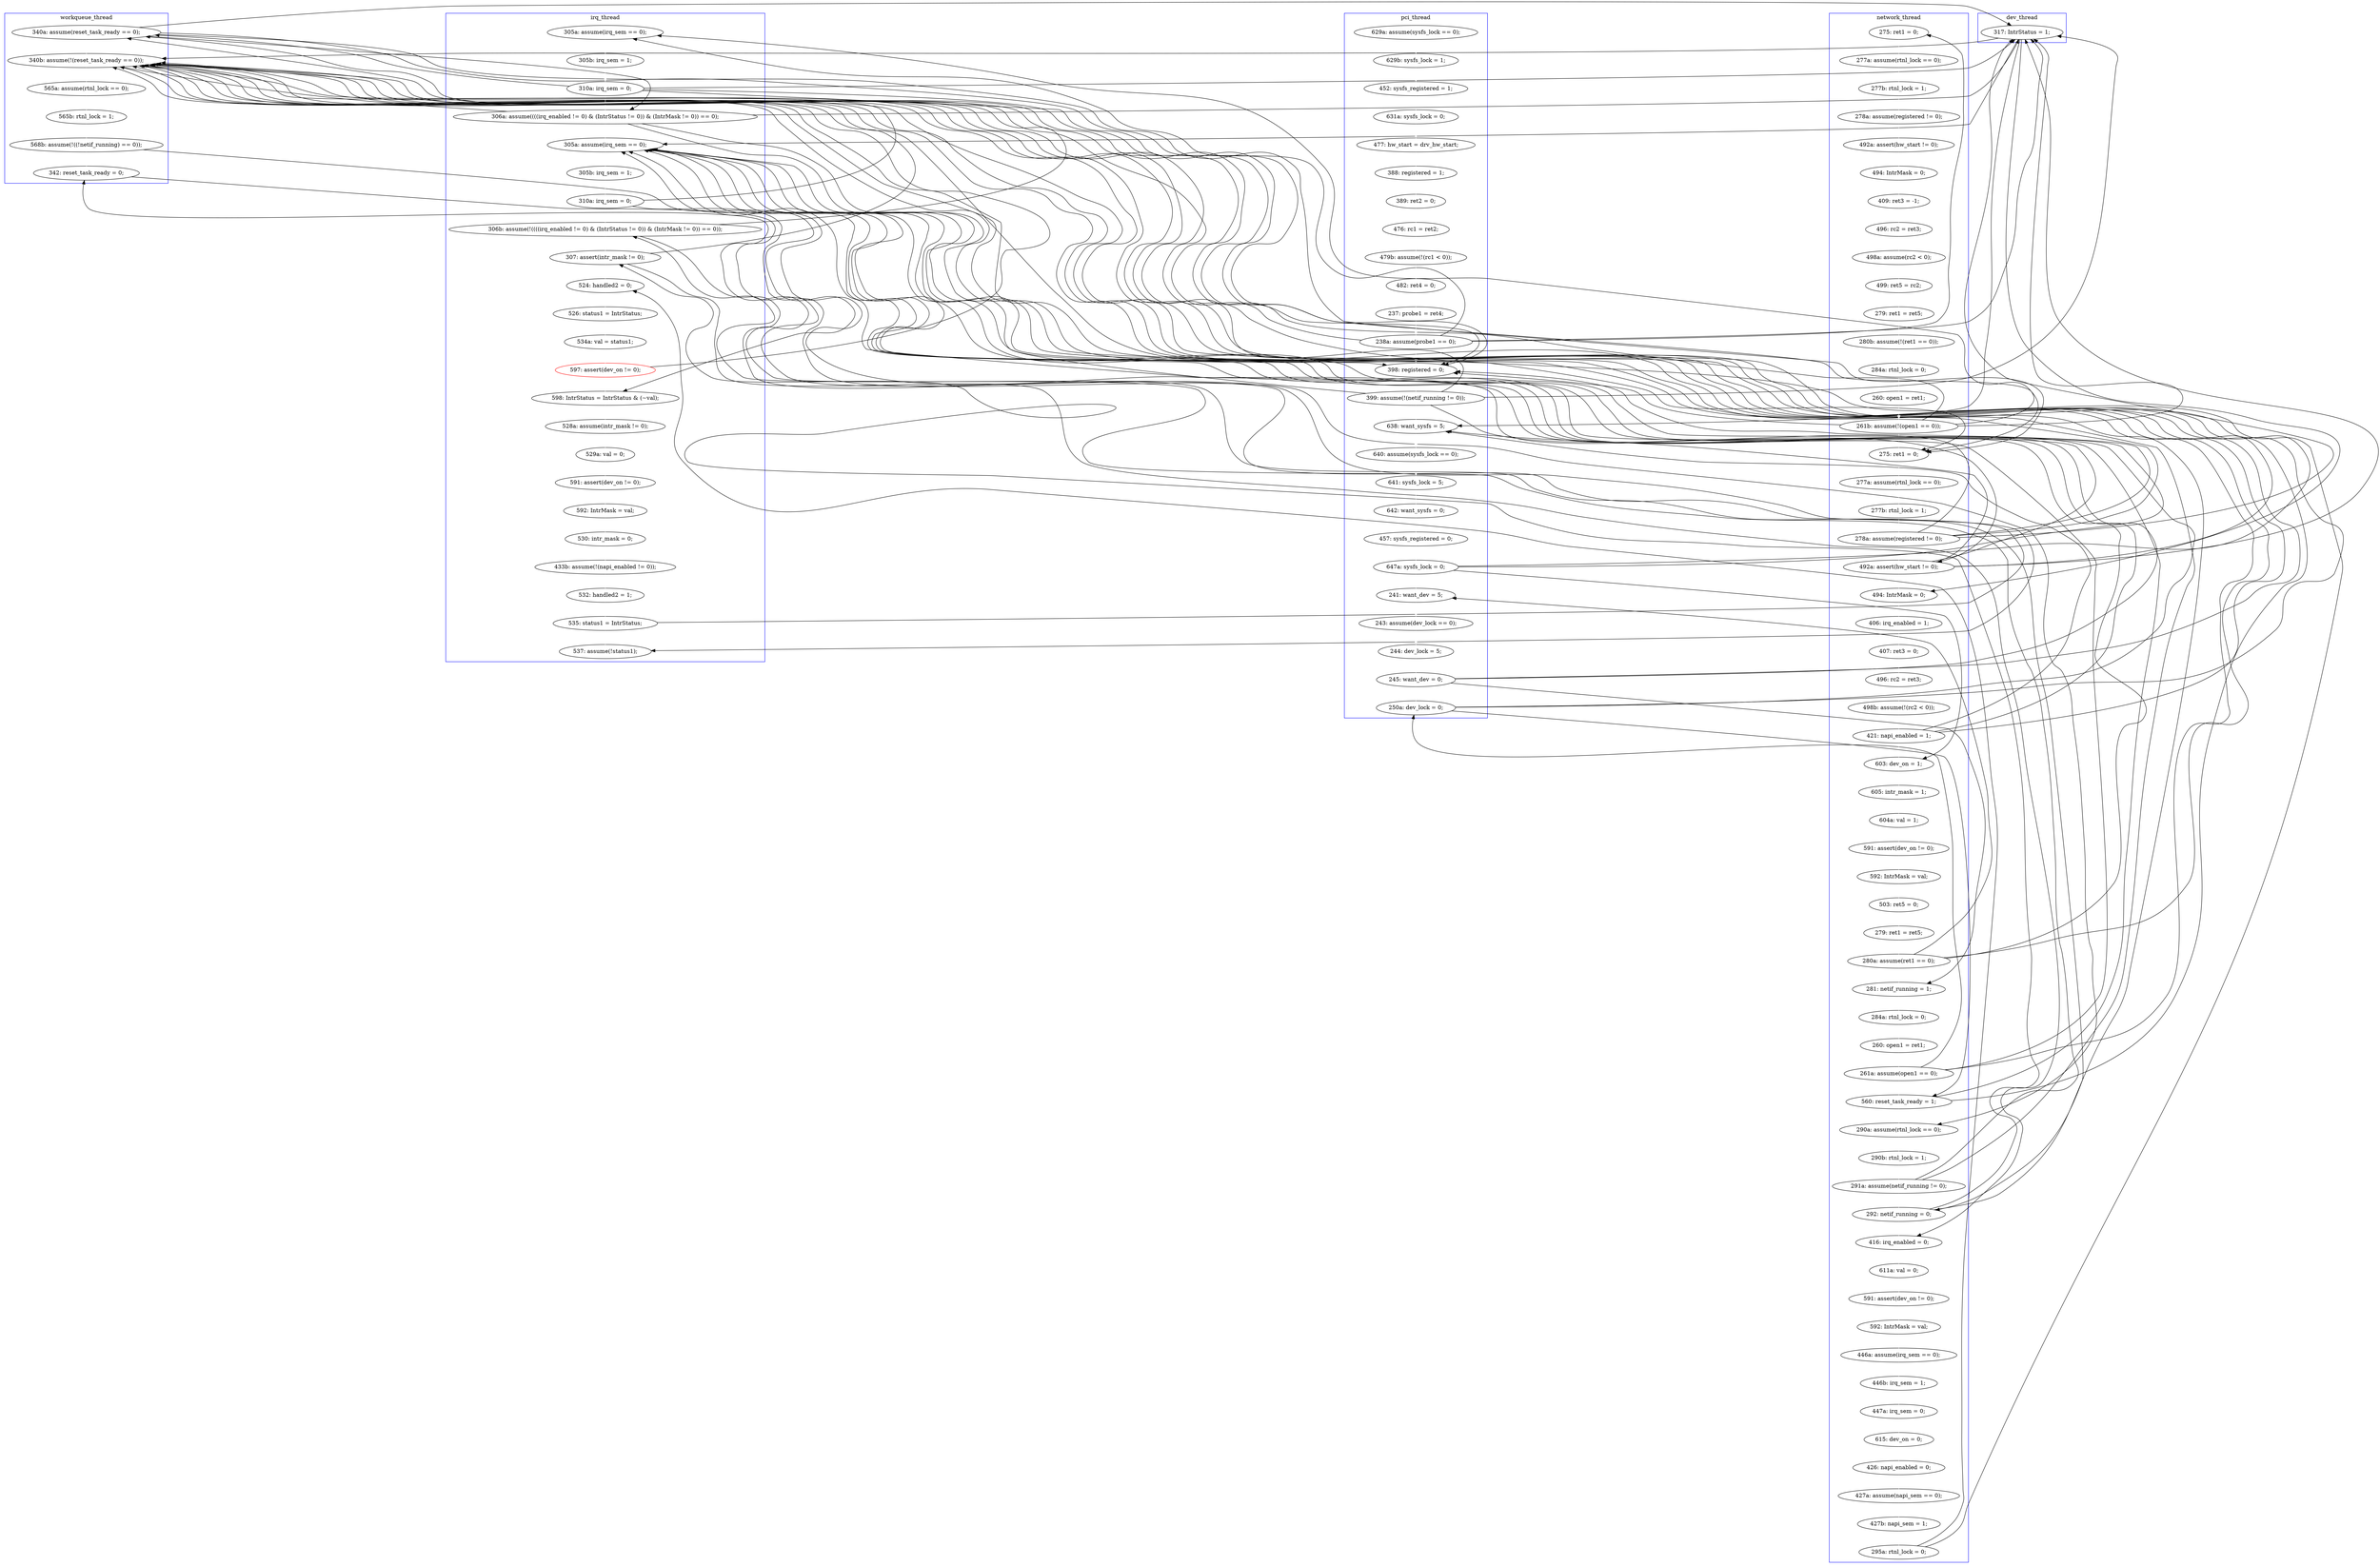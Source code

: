 digraph Counterexample {
	125 -> 126 [color = black, style = solid, constraint = false]
	234 -> 236 [color = white, style = solid]
	211 -> 213 [color = white, style = solid]
	188 -> 190 [color = white, style = solid]
	262 -> 263 [color = black, style = solid, constraint = false]
	214 -> 253 [color = white, style = solid]
	191 -> 194 [color = white, style = solid]
	182 -> 202 [color = black, style = solid, constraint = false]
	152 -> 156 [color = white, style = solid]
	125 -> 263 [color = black, style = solid, constraint = false]
	228 -> 232 [color = white, style = solid]
	205 -> 207 [color = black, style = solid, constraint = false]
	136 -> 157 [color = black, style = solid, constraint = false]
	286 -> 292 [color = black, style = solid, constraint = false]
	66 -> 107 [color = black, style = solid, constraint = false]
	40 -> 46 [color = white, style = solid]
	101 -> 136 [color = black, style = solid, constraint = false]
	36 -> 40 [color = white, style = solid]
	101 -> 121 [color = white, style = solid]
	187 -> 188 [color = black, style = solid, constraint = false]
	233 -> 234 [color = white, style = solid]
	194 -> 263 [color = black, style = solid, constraint = false]
	122 -> 123 [color = white, style = solid]
	269 -> 270 [color = black, style = solid, constraint = false]
	109 -> 111 [color = black, style = solid, constraint = false]
	66 -> 111 [color = black, style = solid, constraint = false]
	75 -> 80 [color = white, style = solid]
	115 -> 202 [color = white, style = solid]
	80 -> 81 [color = white, style = solid]
	134 -> 142 [color = white, style = solid]
	170 -> 171 [color = white, style = solid]
	73 -> 75 [color = white, style = solid]
	53 -> 54 [color = white, style = solid]
	148 -> 149 [color = white, style = solid]
	72 -> 73 [color = white, style = solid]
	46 -> 53 [color = white, style = solid]
	199 -> 263 [color = black, style = solid, constraint = false]
	157 -> 159 [color = white, style = solid]
	267 -> 269 [color = white, style = solid]
	198 -> 199 [color = black, style = solid, constraint = false]
	111 -> 263 [color = white, style = solid]
	87 -> 90 [color = white, style = solid]
	58 -> 61 [color = white, style = solid]
	167 -> 202 [color = black, style = solid, constraint = false]
	109 -> 121 [color = black, style = solid, constraint = false]
	29 -> 30 [color = white, style = solid]
	167 -> 263 [color = black, style = solid, constraint = false]
	93 -> 96 [color = white, style = solid]
	190 -> 191 [color = white, style = solid]
	186 -> 187 [color = white, style = solid]
	111 -> 136 [color = black, style = solid, constraint = false]
	111 -> 115 [color = black, style = solid, constraint = false]
	184 -> 185 [color = white, style = solid]
	107 -> 108 [color = white, style = solid]
	263 -> 266 [color = white, style = solid]
	207 -> 208 [color = white, style = solid]
	182 -> 188 [color = white, style = solid]
	208 -> 211 [color = white, style = solid]
	199 -> 207 [color = white, style = solid]
	198 -> 263 [color = black, style = solid, constraint = false]
	156 -> 170 [color = white, style = solid]
	179 -> 182 [color = white, style = solid]
	213 -> 221 [color = white, style = solid]
	101 -> 107 [color = black, style = solid, constraint = false]
	134 -> 136 [color = black, style = solid, constraint = false]
	127 -> 157 [color = white, style = solid]
	164 -> 167 [color = white, style = solid]
	205 -> 263 [color = black, style = solid, constraint = false]
	123 -> 125 [color = white, style = solid]
	292 -> 298 [color = black, style = solid, constraint = false]
	286 -> 298 [color = white, style = solid]
	111 -> 121 [color = black, style = solid, constraint = false]
	156 -> 157 [color = black, style = solid, constraint = false]
	174 -> 175 [color = white, style = solid]
	214 -> 221 [color = black, style = solid, constraint = false]
	90 -> 91 [color = white, style = solid]
	136 -> 202 [color = black, style = solid, constraint = false]
	108 -> 109 [color = white, style = solid]
	101 -> 111 [color = black, style = solid, constraint = false]
	125 -> 134 [color = white, style = solid]
	115 -> 136 [color = black, style = solid, constraint = false]
	147 -> 148 [color = white, style = solid]
	211 -> 263 [color = black, style = solid, constraint = false]
	109 -> 115 [color = white, style = solid]
	98 -> 101 [color = white, style = solid]
	273 -> 274 [color = white, style = solid]
	161 -> 164 [color = white, style = solid]
	213 -> 214 [color = black, style = solid, constraint = false]
	240 -> 241 [color = white, style = solid]
	167 -> 170 [color = black, style = solid, constraint = false]
	134 -> 202 [color = black, style = solid, constraint = false]
	172 -> 174 [color = white, style = solid]
	136 -> 142 [color = black, style = solid, constraint = false]
	149 -> 152 [color = white, style = solid]
	212 -> 263 [color = black, style = solid, constraint = false]
	199 -> 202 [color = black, style = solid, constraint = false]
	125 -> 202 [color = black, style = solid, constraint = false]
	160 -> 161 [color = white, style = solid]
	62 -> 63 [color = white, style = solid]
	187 -> 198 [color = white, style = solid]
	159 -> 160 [color = white, style = solid]
	178 -> 179 [color = white, style = solid]
	245 -> 253 [color = black, style = solid, constraint = false]
	127 -> 136 [color = black, style = solid, constraint = false]
	156 -> 263 [color = black, style = solid, constraint = false]
	187 -> 263 [color = black, style = solid, constraint = false]
	167 -> 184 [color = white, style = solid]
	136 -> 263 [color = black, style = solid, constraint = false]
	269 -> 292 [color = white, style = solid]
	111 -> 126 [color = black, style = solid, constraint = false]
	236 -> 240 [color = white, style = solid]
	101 -> 126 [color = black, style = solid, constraint = false]
	127 -> 263 [color = black, style = solid, constraint = false]
	115 -> 126 [color = black, style = solid, constraint = false]
	66 -> 70 [color = black, style = solid, constraint = false]
	202 -> 203 [color = white, style = solid]
	203 -> 205 [color = white, style = solid]
	266 -> 267 [color = white, style = solid]
	30 -> 36 [color = white, style = solid]
	86 -> 87 [color = white, style = solid]
	254 -> 257 [color = white, style = solid]
	232 -> 233 [color = white, style = solid]
	213 -> 263 [color = black, style = solid, constraint = false]
	125 -> 136 [color = black, style = solid, constraint = false]
	66 -> 126 [color = white, style = solid]
	182 -> 184 [color = black, style = solid, constraint = false]
	212 -> 213 [color = black, style = solid, constraint = false]
	96 -> 97 [color = white, style = solid]
	276 -> 277 [color = white, style = solid]
	54 -> 58 [color = white, style = solid]
	115 -> 263 [color = black, style = solid, constraint = false]
	109 -> 126 [color = black, style = solid, constraint = false]
	194 -> 202 [color = black, style = solid, constraint = false]
	127 -> 202 [color = black, style = solid, constraint = false]
	262 -> 270 [color = white, style = solid]
	134 -> 157 [color = black, style = solid, constraint = false]
	253 -> 254 [color = white, style = solid]
	283 -> 285 [color = white, style = solid]
	285 -> 286 [color = white, style = solid]
	97 -> 98 [color = white, style = solid]
	225 -> 227 [color = white, style = solid]
	274 -> 276 [color = white, style = solid]
	171 -> 172 [color = white, style = solid]
	126 -> 127 [color = white, style = solid]
	175 -> 178 [color = white, style = solid]
	61 -> 62 [color = white, style = solid]
	127 -> 134 [color = black, style = solid, constraint = false]
	245 -> 263 [color = black, style = solid, constraint = false]
	198 -> 202 [color = black, style = solid, constraint = false]
	242 -> 245 [color = white, style = solid]
	81 -> 86 [color = white, style = solid]
	277 -> 279 [color = white, style = solid]
	134 -> 263 [color = black, style = solid, constraint = false]
	185 -> 186 [color = white, style = solid]
	279 -> 283 [color = white, style = solid]
	212 -> 214 [color = white, style = solid]
	241 -> 242 [color = white, style = solid]
	214 -> 263 [color = black, style = solid, constraint = false]
	115 -> 121 [color = black, style = solid, constraint = false]
	121 -> 122 [color = white, style = solid]
	205 -> 212 [color = white, style = solid]
	194 -> 198 [color = black, style = solid, constraint = false]
	66 -> 136 [color = black, style = solid, constraint = false]
	187 -> 202 [color = black, style = solid, constraint = false]
	91 -> 93 [color = white, style = solid]
	156 -> 202 [color = black, style = solid, constraint = false]
	211 -> 212 [color = black, style = solid, constraint = false]
	270 -> 273 [color = white, style = solid]
	142 -> 147 [color = white, style = solid]
	257 -> 262 [color = white, style = solid]
	221 -> 225 [color = white, style = solid]
	227 -> 228 [color = white, style = solid]
	63 -> 66 [color = white, style = solid]
	182 -> 263 [color = black, style = solid, constraint = false]
	70 -> 72 [color = white, style = solid]
	109 -> 136 [color = black, style = solid, constraint = false]
	194 -> 199 [color = white, style = solid]
	subgraph cluster5 {
		label = workqueue_thread
		color = blue
		111  [label = "340a: assume(reset_task_ready == 0);"]
		263  [label = "340b: assume(!(reset_task_ready == 0));"]
		292  [label = "342: reset_task_ready = 0;"]
		267  [label = "565b: rtnl_lock = 1;"]
		266  [label = "565a: assume(rtnl_lock == 0);"]
		269  [label = "568b: assume(!((!netif_running) == 0));"]
	}
	subgraph cluster1 {
		label = pci_thread
		color = blue
		164  [label = "457: sysfs_registered = 0;"]
		184  [label = "241: want_dev = 5;"]
		160  [label = "641: sysfs_lock = 5;"]
		157  [label = "638: want_sysfs = 5;"]
		46  [label = "477: hw_start = drv_hw_start;"]
		62  [label = "482: ret4 = 0;"]
		185  [label = "243: assume(dev_lock == 0);"]
		167  [label = "647a: sysfs_lock = 0;"]
		53  [label = "388: registered = 1;"]
		61  [label = "479b: assume(!(rc1 < 0));"]
		186  [label = "244: dev_lock = 5;"]
		198  [label = "250a: dev_lock = 0;"]
		58  [label = "476: rc1 = ret2;"]
		36  [label = "452: sysfs_registered = 1;"]
		126  [label = "398: registered = 0;"]
		66  [label = "238a: assume(probe1 == 0);"]
		127  [label = "399: assume(!(netif_running != 0));"]
		29  [label = "629a: assume(sysfs_lock == 0);"]
		40  [label = "631a: sysfs_lock = 0;"]
		54  [label = "389: ret2 = 0;"]
		30  [label = "629b: sysfs_lock = 1;"]
		63  [label = "237: probe1 = ret4;"]
		159  [label = "640: assume(sysfs_lock == 0);"]
		161  [label = "642: want_sysfs = 0;"]
		187  [label = "245: want_dev = 0;"]
	}
	subgraph cluster3 {
		label = irq_thread
		color = blue
		283  [label = "433b: assume(!(napi_enabled != 0));"]
		279  [label = "530: intr_mask = 0;"]
		277  [label = "592: IntrMask = val;"]
		285  [label = "532: handled2 = 1;"]
		107  [label = "305a: assume(irq_sem == 0);"]
		212  [label = "306b: assume(!((((irq_enabled != 0) & (IntrStatus != 0)) & (IntrMask != 0)) == 0));"]
		286  [label = "535: status1 = IntrStatus;"]
		109  [label = "310a: irq_sem = 0;"]
		274  [label = "529a: val = 0;"]
		202  [label = "305a: assume(irq_sem == 0);"]
		205  [label = "310a: irq_sem = 0;"]
		214  [label = "307: assert(intr_mask != 0);"]
		203  [label = "305b: irq_sem = 1;"]
		262  [label = "597: assert(dev_on != 0);", color = red]
		108  [label = "305b: irq_sem = 1;"]
		253  [label = "524: handled2 = 0;"]
		298  [label = "537: assume(!status1);"]
		270  [label = "598: IntrStatus = IntrStatus & (~val);"]
		276  [label = "591: assert(dev_on != 0);"]
		273  [label = "528a: assume(intr_mask != 0);"]
		257  [label = "534a: val = status1;"]
		254  [label = "526: status1 = IntrStatus;"]
		115  [label = "306a: assume((((irq_enabled != 0) & (IntrStatus != 0)) & (IntrMask != 0)) == 0);"]
	}
	subgraph cluster2 {
		label = network_thread
		color = blue
		75  [label = "278a: assume(registered != 0);"]
		242  [label = "427b: napi_sem = 1;"]
		148  [label = "407: ret3 = 0;"]
		221  [label = "416: irq_enabled = 0;"]
		213  [label = "292: netif_running = 0;"]
		179  [label = "279: ret1 = ret5;"]
		191  [label = "260: open1 = ret1;"]
		81  [label = "494: IntrMask = 0;"]
		172  [label = "604a: val = 1;"]
		174  [label = "591: assert(dev_on != 0);"]
		125  [label = "278a: assume(registered != 0);"]
		122  [label = "277a: assume(rtnl_lock == 0);"]
		72  [label = "277a: assume(rtnl_lock == 0);"]
		175  [label = "592: IntrMask = val;"]
		225  [label = "611a: val = 0;"]
		98  [label = "260: open1 = ret1;"]
		207  [label = "290a: assume(rtnl_lock == 0);"]
		170  [label = "603: dev_on = 1;"]
		147  [label = "406: irq_enabled = 1;"]
		188  [label = "281: netif_running = 1;"]
		156  [label = "421: napi_enabled = 1;"]
		70  [label = "275: ret1 = 0;"]
		208  [label = "290b: rtnl_lock = 1;"]
		211  [label = "291a: assume(netif_running != 0);"]
		233  [label = "446b: irq_sem = 1;"]
		149  [label = "496: rc2 = ret3;"]
		93  [label = "279: ret1 = ret5;"]
		97  [label = "284a: rtnl_lock = 0;"]
		80  [label = "492a: assert(hw_start != 0);"]
		152  [label = "498b: assume(!(rc2 < 0));"]
		134  [label = "492a: assert(hw_start != 0);"]
		86  [label = "409: ret3 = -1;"]
		96  [label = "280b: assume(!(ret1 == 0));"]
		171  [label = "605: intr_mask = 1;"]
		240  [label = "426: napi_enabled = 0;"]
		87  [label = "496: rc2 = ret3;"]
		91  [label = "499: ret5 = rc2;"]
		241  [label = "427a: assume(napi_sem == 0);"]
		236  [label = "615: dev_on = 0;"]
		178  [label = "503: ret5 = 0;"]
		199  [label = "560: reset_task_ready = 1;"]
		123  [label = "277b: rtnl_lock = 1;"]
		142  [label = "494: IntrMask = 0;"]
		190  [label = "284a: rtnl_lock = 0;"]
		121  [label = "275: ret1 = 0;"]
		73  [label = "277b: rtnl_lock = 1;"]
		90  [label = "498a: assume(rc2 < 0);"]
		245  [label = "295a: rtnl_lock = 0;"]
		101  [label = "261b: assume(!(open1 == 0));"]
		227  [label = "591: assert(dev_on != 0);"]
		182  [label = "280a: assume(ret1 == 0);"]
		232  [label = "446a: assume(irq_sem == 0);"]
		194  [label = "261a: assume(open1 == 0);"]
		228  [label = "592: IntrMask = val;"]
		234  [label = "447a: irq_sem = 0;"]
	}
	subgraph cluster7 {
		label = dev_thread
		color = blue
		136  [label = "317: IntrStatus = 1;"]
	}
}
